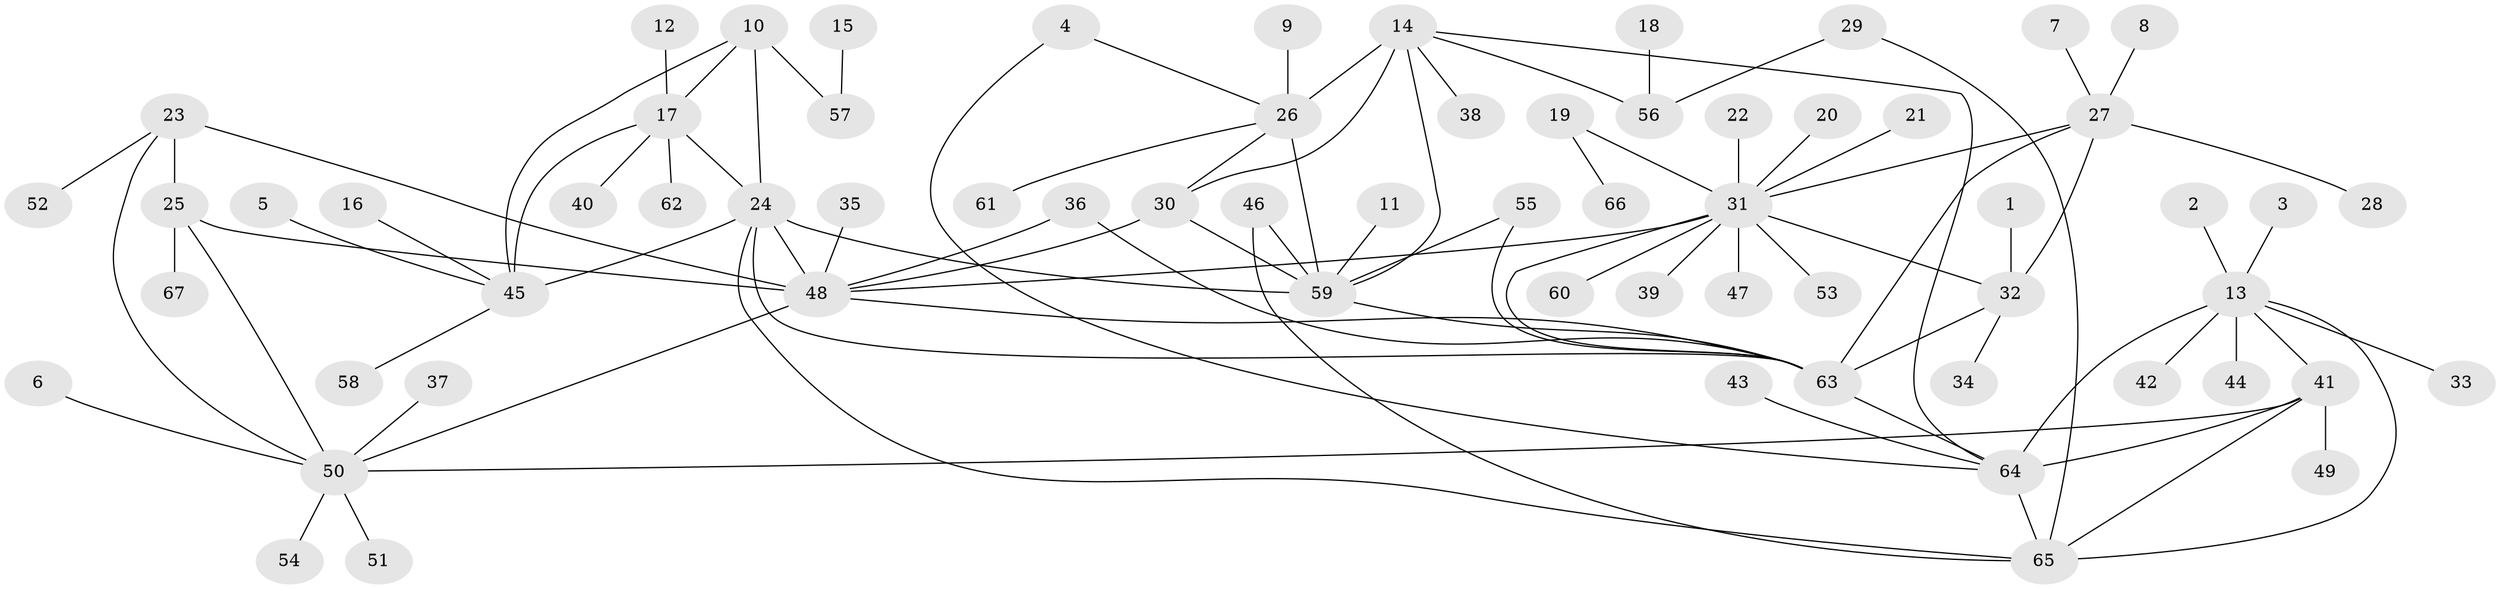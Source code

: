 // original degree distribution, {16: 0.007462686567164179, 8: 0.029850746268656716, 9: 0.05223880597014925, 6: 0.029850746268656716, 10: 0.03731343283582089, 7: 0.05970149253731343, 12: 0.007462686567164179, 1: 0.5746268656716418, 3: 0.022388059701492536, 2: 0.16417910447761194, 4: 0.007462686567164179, 5: 0.007462686567164179}
// Generated by graph-tools (version 1.1) at 2025/02/03/09/25 03:02:38]
// undirected, 67 vertices, 93 edges
graph export_dot {
graph [start="1"]
  node [color=gray90,style=filled];
  1;
  2;
  3;
  4;
  5;
  6;
  7;
  8;
  9;
  10;
  11;
  12;
  13;
  14;
  15;
  16;
  17;
  18;
  19;
  20;
  21;
  22;
  23;
  24;
  25;
  26;
  27;
  28;
  29;
  30;
  31;
  32;
  33;
  34;
  35;
  36;
  37;
  38;
  39;
  40;
  41;
  42;
  43;
  44;
  45;
  46;
  47;
  48;
  49;
  50;
  51;
  52;
  53;
  54;
  55;
  56;
  57;
  58;
  59;
  60;
  61;
  62;
  63;
  64;
  65;
  66;
  67;
  1 -- 32 [weight=1.0];
  2 -- 13 [weight=1.0];
  3 -- 13 [weight=1.0];
  4 -- 26 [weight=1.0];
  4 -- 64 [weight=1.0];
  5 -- 45 [weight=1.0];
  6 -- 50 [weight=1.0];
  7 -- 27 [weight=1.0];
  8 -- 27 [weight=1.0];
  9 -- 26 [weight=1.0];
  10 -- 17 [weight=1.0];
  10 -- 24 [weight=2.0];
  10 -- 45 [weight=2.0];
  10 -- 57 [weight=1.0];
  11 -- 59 [weight=1.0];
  12 -- 17 [weight=1.0];
  13 -- 33 [weight=1.0];
  13 -- 41 [weight=2.0];
  13 -- 42 [weight=1.0];
  13 -- 44 [weight=1.0];
  13 -- 64 [weight=4.0];
  13 -- 65 [weight=2.0];
  14 -- 26 [weight=2.0];
  14 -- 30 [weight=1.0];
  14 -- 38 [weight=1.0];
  14 -- 56 [weight=1.0];
  14 -- 59 [weight=2.0];
  14 -- 64 [weight=1.0];
  15 -- 57 [weight=1.0];
  16 -- 45 [weight=1.0];
  17 -- 24 [weight=2.0];
  17 -- 40 [weight=1.0];
  17 -- 45 [weight=2.0];
  17 -- 62 [weight=1.0];
  18 -- 56 [weight=1.0];
  19 -- 31 [weight=1.0];
  19 -- 66 [weight=1.0];
  20 -- 31 [weight=1.0];
  21 -- 31 [weight=1.0];
  22 -- 31 [weight=1.0];
  23 -- 25 [weight=2.0];
  23 -- 48 [weight=4.0];
  23 -- 50 [weight=2.0];
  23 -- 52 [weight=1.0];
  24 -- 45 [weight=4.0];
  24 -- 48 [weight=1.0];
  24 -- 59 [weight=1.0];
  24 -- 63 [weight=1.0];
  24 -- 65 [weight=1.0];
  25 -- 48 [weight=2.0];
  25 -- 50 [weight=1.0];
  25 -- 67 [weight=1.0];
  26 -- 30 [weight=2.0];
  26 -- 59 [weight=4.0];
  26 -- 61 [weight=1.0];
  27 -- 28 [weight=1.0];
  27 -- 31 [weight=2.0];
  27 -- 32 [weight=2.0];
  27 -- 63 [weight=4.0];
  29 -- 56 [weight=1.0];
  29 -- 65 [weight=1.0];
  30 -- 48 [weight=1.0];
  30 -- 59 [weight=2.0];
  31 -- 32 [weight=1.0];
  31 -- 39 [weight=1.0];
  31 -- 47 [weight=1.0];
  31 -- 48 [weight=1.0];
  31 -- 53 [weight=1.0];
  31 -- 60 [weight=1.0];
  31 -- 63 [weight=2.0];
  32 -- 34 [weight=1.0];
  32 -- 63 [weight=2.0];
  35 -- 48 [weight=1.0];
  36 -- 48 [weight=1.0];
  36 -- 63 [weight=1.0];
  37 -- 50 [weight=1.0];
  41 -- 49 [weight=1.0];
  41 -- 50 [weight=1.0];
  41 -- 64 [weight=2.0];
  41 -- 65 [weight=1.0];
  43 -- 64 [weight=1.0];
  45 -- 58 [weight=1.0];
  46 -- 59 [weight=1.0];
  46 -- 65 [weight=1.0];
  48 -- 50 [weight=2.0];
  48 -- 63 [weight=1.0];
  50 -- 51 [weight=1.0];
  50 -- 54 [weight=1.0];
  55 -- 59 [weight=1.0];
  55 -- 63 [weight=1.0];
  59 -- 63 [weight=1.0];
  63 -- 64 [weight=2.0];
  64 -- 65 [weight=2.0];
}
